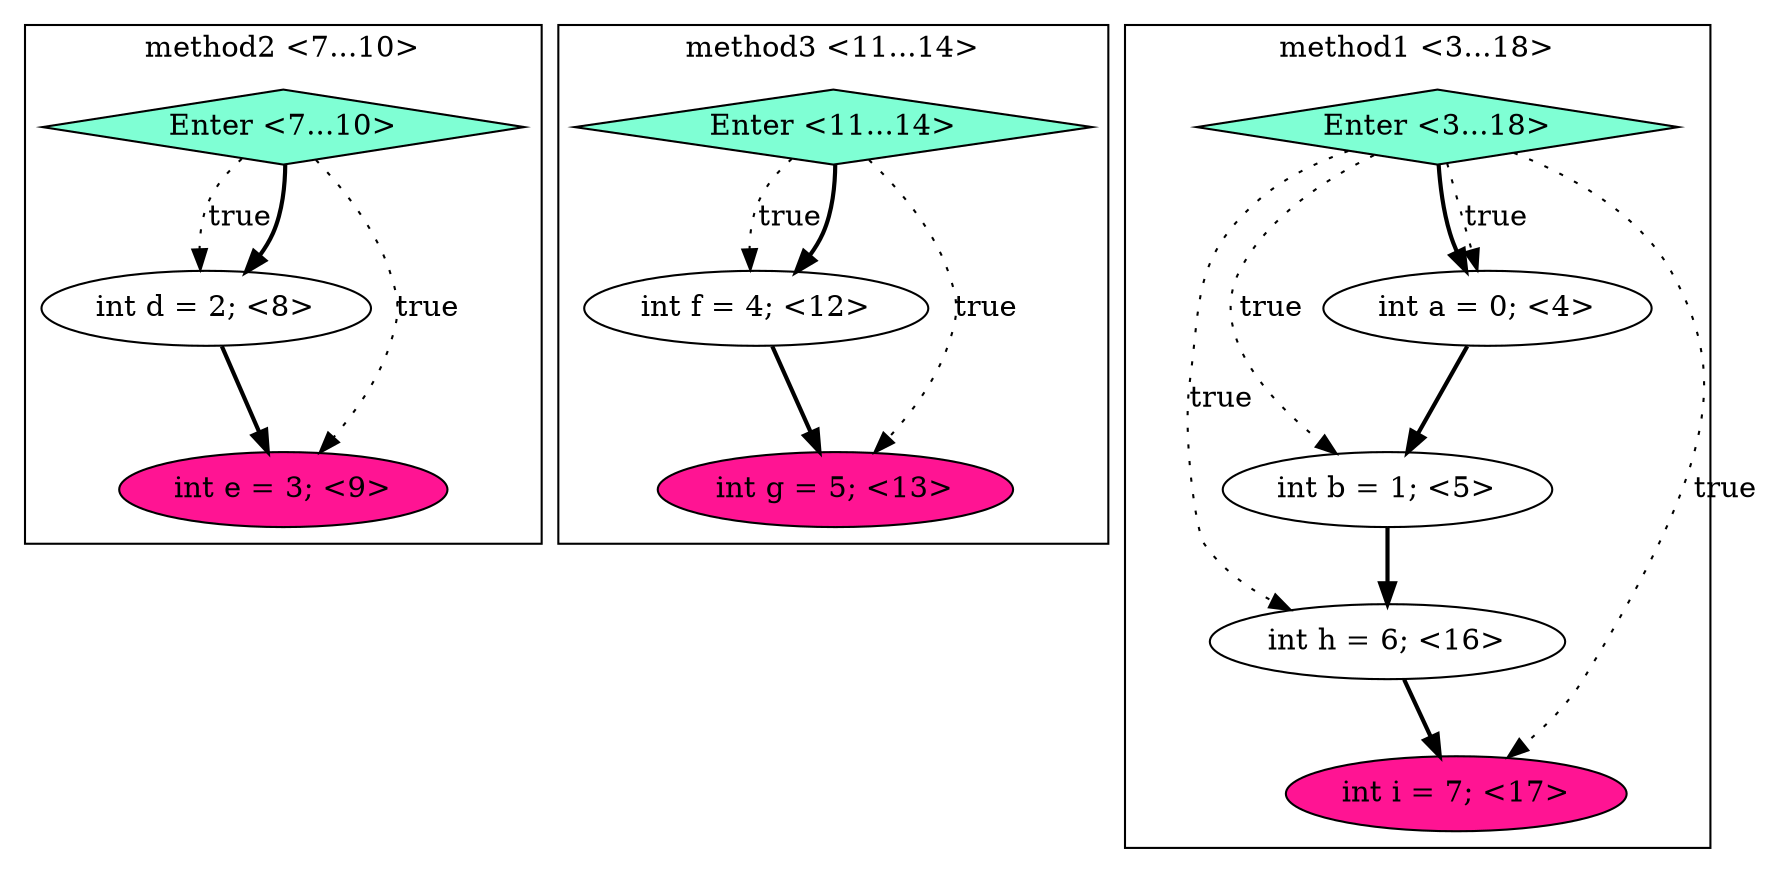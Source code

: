 digraph {
subgraph cluster0 {
label = "method2 <7...10>";
0.2 [style = filled, label = "Enter <7...10>", fillcolor = aquamarine, shape = diamond];
0.0 [style = filled, label = "int d = 2; <8>", fillcolor = white, shape = ellipse];
0.1 [style = filled, label = "int e = 3; <9>", fillcolor = deeppink, shape = ellipse];
0.0 -> 0.1 [style = bold, label=""];
0.2 -> 0.0 [style = dotted, label="true"];
0.2 -> 0.0 [style = bold, label=""];
0.2 -> 0.1 [style = dotted, label="true"];
}
subgraph cluster1 {
label = "method3 <11...14>";
1.2 [style = filled, label = "Enter <11...14>", fillcolor = aquamarine, shape = diamond];
1.0 [style = filled, label = "int f = 4; <12>", fillcolor = white, shape = ellipse];
1.1 [style = filled, label = "int g = 5; <13>", fillcolor = deeppink, shape = ellipse];
1.0 -> 1.1 [style = bold, label=""];
1.2 -> 1.0 [style = dotted, label="true"];
1.2 -> 1.0 [style = bold, label=""];
1.2 -> 1.1 [style = dotted, label="true"];
}
subgraph cluster2 {
label = "method1 <3...18>";
2.2 [style = filled, label = "int h = 6; <16>", fillcolor = white, shape = ellipse];
2.4 [style = filled, label = "Enter <3...18>", fillcolor = aquamarine, shape = diamond];
2.0 [style = filled, label = "int a = 0; <4>", fillcolor = white, shape = ellipse];
2.3 [style = filled, label = "int i = 7; <17>", fillcolor = deeppink, shape = ellipse];
2.1 [style = filled, label = "int b = 1; <5>", fillcolor = white, shape = ellipse];
2.0 -> 2.1 [style = bold, label=""];
2.1 -> 2.2 [style = bold, label=""];
2.2 -> 2.3 [style = bold, label=""];
2.4 -> 2.0 [style = dotted, label="true"];
2.4 -> 2.0 [style = bold, label=""];
2.4 -> 2.1 [style = dotted, label="true"];
2.4 -> 2.2 [style = dotted, label="true"];
2.4 -> 2.3 [style = dotted, label="true"];
}
}